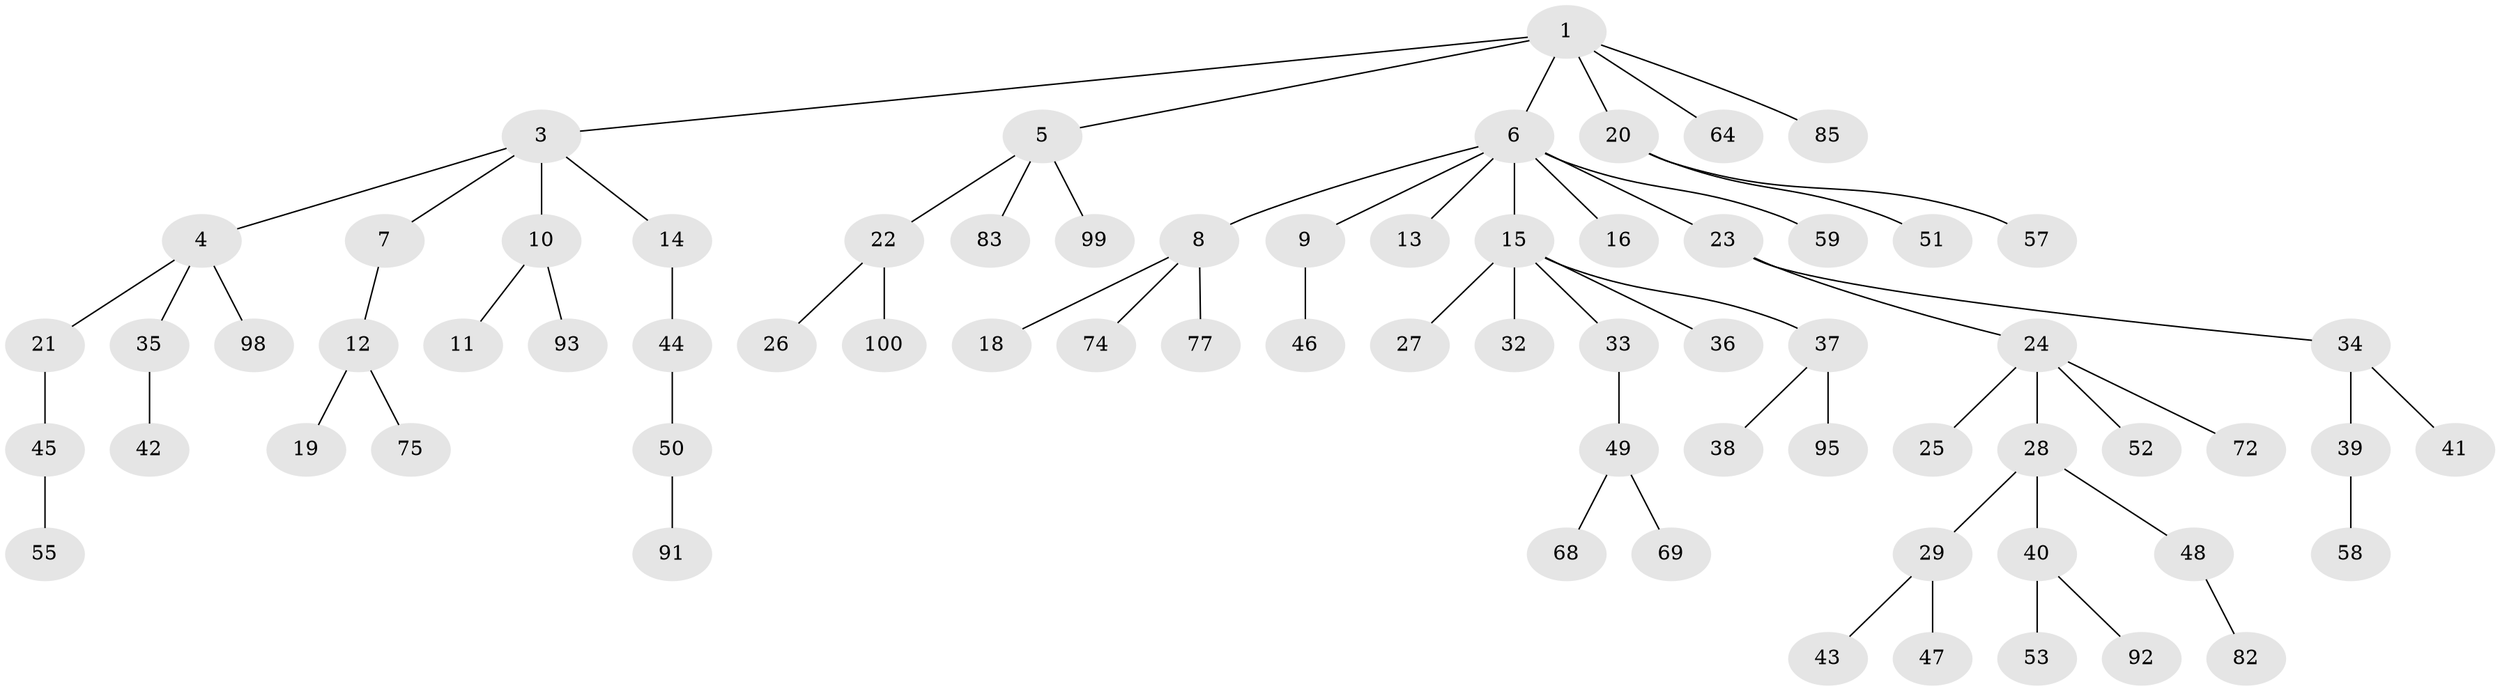 // original degree distribution, {3: 0.17, 5: 0.03, 4: 0.04, 8: 0.01, 1: 0.54, 6: 0.03, 2: 0.18}
// Generated by graph-tools (version 1.1) at 2025/19/03/04/25 18:19:25]
// undirected, 70 vertices, 69 edges
graph export_dot {
graph [start="1"]
  node [color=gray90,style=filled];
  1 [super="+2"];
  3;
  4;
  5;
  6;
  7 [super="+61"];
  8;
  9 [super="+31+71"];
  10;
  11;
  12;
  13;
  14 [super="+54"];
  15 [super="+70+73+17"];
  16;
  18 [super="+78"];
  19 [super="+63"];
  20 [super="+30"];
  21;
  22;
  23;
  24;
  25;
  26;
  27;
  28 [super="+96+89"];
  29;
  32;
  33;
  34;
  35;
  36 [super="+84+79"];
  37;
  38;
  39;
  40;
  41;
  42;
  43 [super="+56+80"];
  44 [super="+60"];
  45 [super="+76"];
  46;
  47;
  48;
  49;
  50;
  51;
  52;
  53;
  55;
  57;
  58 [super="+62"];
  59 [super="+66"];
  64 [super="+86"];
  68;
  69;
  72;
  74;
  75 [super="+88"];
  77;
  82;
  83;
  85;
  91;
  92;
  93;
  95;
  98;
  99;
  100;
  1 -- 20;
  1 -- 85;
  1 -- 64;
  1 -- 3;
  1 -- 5;
  1 -- 6;
  3 -- 4;
  3 -- 7;
  3 -- 10;
  3 -- 14;
  4 -- 21;
  4 -- 35;
  4 -- 98;
  5 -- 22;
  5 -- 83;
  5 -- 99;
  6 -- 8;
  6 -- 9;
  6 -- 13;
  6 -- 15;
  6 -- 16;
  6 -- 23;
  6 -- 59;
  7 -- 12;
  8 -- 18;
  8 -- 74;
  8 -- 77;
  9 -- 46;
  10 -- 11;
  10 -- 93;
  12 -- 19;
  12 -- 75;
  14 -- 44;
  15 -- 27;
  15 -- 33;
  15 -- 32;
  15 -- 36;
  15 -- 37;
  20 -- 57;
  20 -- 51;
  21 -- 45;
  22 -- 26;
  22 -- 100;
  23 -- 24;
  23 -- 34;
  24 -- 25;
  24 -- 28;
  24 -- 52;
  24 -- 72;
  28 -- 29;
  28 -- 40;
  28 -- 48;
  29 -- 43;
  29 -- 47;
  33 -- 49;
  34 -- 39;
  34 -- 41;
  35 -- 42;
  37 -- 38;
  37 -- 95;
  39 -- 58;
  40 -- 53;
  40 -- 92;
  44 -- 50;
  45 -- 55;
  48 -- 82;
  49 -- 68;
  49 -- 69;
  50 -- 91;
}
